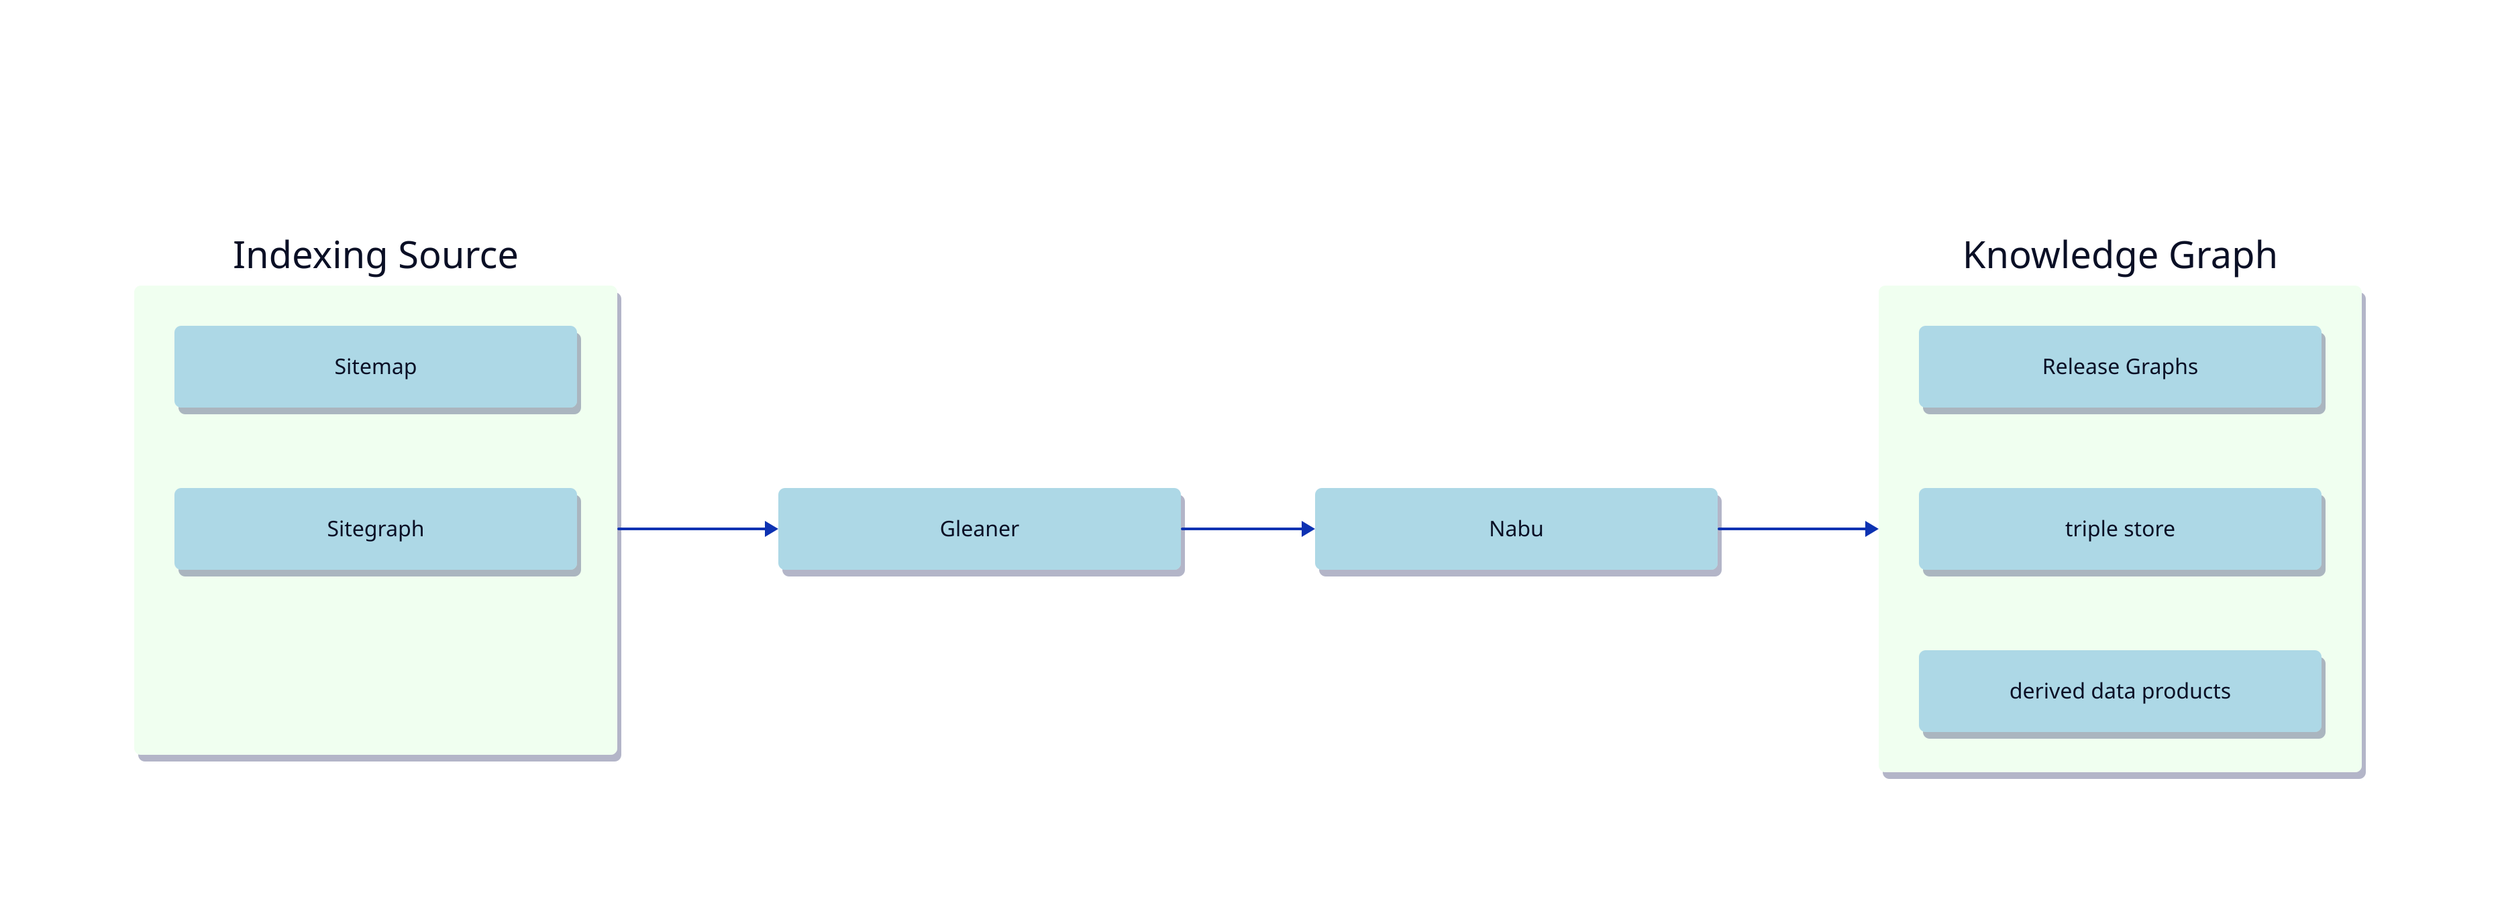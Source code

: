 direction: right


title:  |md
  # UNESCO/IODE/ODIS/OIH Indexing Workflow

| { near: top-center }

classes: {
od: {
    width: 300
               style: {
                     stroke-width: 0
                    fill: "#44C7B1"
                    shadow: true
                    border-radius: 5
               }
      }

oih: {
    width: 300
               style: {
                     stroke-width: 0
                    fill: lightblue
                    shadow: true
                    border-radius: 5
               }
      }

oihgroup: {
               style: {
                     stroke-width: 0
                    fill: honeydew
                    shadow: true
                    border-radius: 5
               }
      }

}

is: Indexing Source  {

sm: Sitemap {
   class: oih
    }

sg: Sitegraph {
class: oih
    }

note: |md

This is likely a sitemap  
might be a sitegraph
|

    class: oihgroup
}

g: Gleaner {
class: oih
   }

n: Nabu {
class: oih
   }

kg: Knowledge Graph {

rg: Release Graphs {
class: oih
    }


ts: triple store{
class: oih
    }

p: derived data products {
class:oih
   }    


class: oihgroup
    }

   is -> g -> n -> kg

